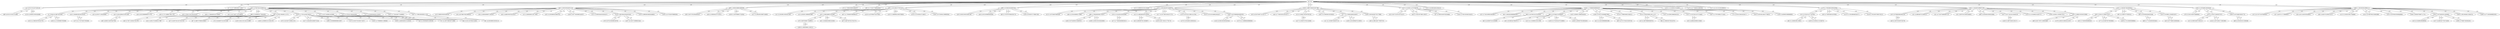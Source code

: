 graph {
n0 [label="n0 (0.0)"];
n1 [label="n1 (2.9441412687301636)"];
n2 [label="n2 (2.9725735187530518)"];
n3 [label="n3 (3.116729497909546)"];
n4 [label="n4 (3.386033058166504)"];
n5 [label="n5 (2.4115573167800903)"];
n6 [label="n6 (2.9578607082366943)"];
n7 [label="n7 (4.162412643432617)"];
n8 [label="n8 (3.4234704971313477)"];
n9 [label="n9 (5.181685447692871)"];
n10 [label="n10 (4.28076696395874)"];
n11 [label="n11 (4.116299748420715)"];
n12 [label="n12 (3.2619831562042236)"];
n13 [label="n13 (4.062911868095398)"];
n14 [label="n14 (3.232431411743164)"];
n15 [label="n15 (4.506554007530212)"];
n16 [label="n16 (2.3646920919418335)"];
n17 [label="n17 (3.2571686506271362)"];
n18 [label="n18 (4.52409029006958)"];
n19 [label="n19 (2.970992684364319)"];
n20 [label="n20 (3.877598524093628)"];
n21 [label="n21 (3.088508725166321)"];
n22 [label="n22 (3.7545169591903687)"];
n23 [label="n23 (4.03537118434906)"];
n24 [label="n24 (3.9272220134735107)"];
n25 [label="n25 (2.8541884422302246)"];
n26 [label="n26 (1.0706783533096313)"];
n27 [label="n27 (4.774628400802612)"];
n28 [label="n28 (3.6232889890670776)"];
n29 [label="n29 (3.630220055580139)"];
n30 [label="n30 (3.7571396827697754)"];
n31 [label="n31 (4.751673460006714)"];
n32 [label="n32 (2.266548991203308)"];
n33 [label="n33 (2.3041216135025024)"];
n34 [label="n34 (2.9395008087158203)"];
n35 [label="n35 (3.73565936088562)"];
n36 [label="n36 (2.7599406242370605)"];
n37 [label="n37 (3.807517170906067)"];
n38 [label="n38 (2.647578239440918)"];
n39 [label="n39 (2.5345157384872437)"];
n40 [label="n40 (3.7957133054733276)"];
n41 [label="n41 (4.144250988960266)"];
n42 [label="n42 (4.100384831428528)"];
n43 [label="n43 (3.7739332914352417)"];
n44 [label="n44 (3.7042287588119507)"];
n45 [label="n45 (3.490679979324341)"];
n46 [label="n46 (3.253545880317688)"];
n47 [label="n47 (3.4597201347351074)"];
n48 [label="n48 (1.303333044052124)"];
n49 [label="n49 (4.256733536720276)"];
n50 [label="n50 (4.734934091567993)"];
n51 [label="n51 (3.9875012636184692)"];
n52 [label="n52 (4.665907621383667)"];
n53 [label="n53 (4.486445069313049)"];
n54 [label="n54 (4.811430335044861)"];
n55 [label="n55 (2.9275087118148804)"];
n56 [label="n56 (4.199364423751831)"];
n57 [label="n57 (3.5905345678329468)"];
n58 [label="n58 (4.396149277687073)"];
n59 [label="n59 (4.053193688392639)"];
n60 [label="n60 (1.5856108665466309)"];
n61 [label="n61 (2.9643828868865967)"];
n62 [label="n62 (4.0722750425338745)"];
n63 [label="n63 (4.893515467643738)"];
n64 [label="n64 (5.052159786224365)"];
n65 [label="n65 (3.21900737285614)"];
n66 [label="n66 (2.7938365936279297)"];
n67 [label="n67 (3.466737985610962)"];
n68 [label="n68 (2.5280903577804565)"];
n69 [label="n69 (4.610131502151489)"];
n70 [label="n70 (3.432407259941101)"];
n71 [label="n71 (4.195726633071899)"];
n72 [label="n72 (2.609560012817383)"];
n73 [label="n73 (2.7596263885498047)"];
n74 [label="n74 (3.844907522201538)"];
n75 [label="n75 (3.897059917449951)"];
n76 [label="n76 (3.152426242828369)"];
n77 [label="n77 (4.181867837905884)"];
n78 [label="n78 (3.3341543674468994)"];
n79 [label="n79 (3.975235939025879)"];
n80 [label="n80 (3.032636284828186)"];
n81 [label="n81 (3.584645390510559)"];
n82 [label="n82 (4.433807015419006)"];
n83 [label="n83 (3.1713547706604004)"];
n84 [label="n84 (5.14588189125061)"];
n85 [label="n85 (1.1611802577972412)"];
n86 [label="n86 (4.526163101196289)"];
n87 [label="n87 (3.1709588766098022)"];
n88 [label="n88 (4.771454930305481)"];
n89 [label="n89 (4.8317567110061646)"];
n90 [label="n90 (2.4225622415542603)"];
n91 [label="n91 (4.030399918556213)"];
n92 [label="n92 (2.4195139408111572)"];
n93 [label="n93 (3.483374238014221)"];
n94 [label="n94 (4.196030378341675)"];
n95 [label="n95 (3.7076767683029175)"];
n96 [label="n96 (2.537084221839905)"];
n97 [label="n97 (4.687587022781372)"];
n98 [label="n98 (2.101901054382324)"];
n99 [label="n99 (3.2928491830825806)"];
n100 [label="n100 (4.501999497413635)"];
n101 [label="n101 (4.503096342086792)"];
n102 [label="n102 (4.984011888504028)"];
n103 [label="n103 (3.6355814933776855)"];
n104 [label="n104 (2.170224189758301)"];
n105 [label="n105 (3.765518546104431)"];
n106 [label="n106 (2.6782732009887695)"];
n107 [label="n107 (3.6171631813049316)"];
n108 [label="n108 (3.239768862724304)"];
n109 [label="n109 (2.9377492666244507)"];
n110 [label="n110 (3.116248846054077)"];
n111 [label="n111 (3.3943910598754883)"];
n112 [label="n112 (3.5603044033050537)"];
n113 [label="n113 (3.505915641784668)"];
n114 [label="n114 (3.649279236793518)"];
n115 [label="n115 (3.468266248703003)"];
n116 [label="n116 (4.595651030540466)"];
n117 [label="n117 (4.5471861362457275)"];
n118 [label="n118 (3.788828492164612)"];
n119 [label="n119 (4.0225512981414795)"];
n120 [label="n120 (3.2135366201400757)"];
n121 [label="n121 (3.027163863182068)"];
n122 [label="n122 (4.121909022331238)"];
n123 [label="n123 (3.668826103210449)"];
n124 [label="n124 (2.9292560815811157)"];
n125 [label="n125 (3.378220796585083)"];
n126 [label="n126 (4.457600474357605)"];
n127 [label="n127 (5.305874705314636)"];
n128 [label="n128 (2.8623645305633545)"];
n129 [label="n129 (3.7623367309570312)"];
n130 [label="n130 (3.641191244125366)"];
n131 [label="n131 (4.420652866363525)"];
n132 [label="n132 (1.6024945974349976)"];
n133 [label="n133 (3.0216104984283447)"];
n134 [label="n134 (4.039228558540344)"];
n135 [label="n135 (2.3909844160079956)"];
n136 [label="n136 (1.9987236261367798)"];
n137 [label="n137 (2.5259511470794678)"];
n138 [label="n138 (3.5752034187316895)"];
n139 [label="n139 (4.931748151779175)"];
n140 [label="n140 (3.495662569999695)"];
n141 [label="n141 (4.601374268531799)"];
n142 [label="n142 (2.6788790225982666)"];
n143 [label="n143 (3.616934061050415)"];
n144 [label="n144 (4.2972493171691895)"];
n145 [label="n145 (3.205572485923767)"];
n146 [label="n146 (1.1738908290863037)"];
n147 [label="n147 (3.6443655490875244)"];
n148 [label="n148 (4.75135600566864)"];
n149 [label="n149 (5.26975405216217)"];
n150 [label="n150 (2.6963635683059692)"];
n151 [label="n151 (2.2537825107574463)"];
n152 [label="n152 (4.156925678253174)"];
n153 [label="n153 (2.6196011304855347)"];
n154 [label="n154 (3.23183810710907)"];
n155 [label="n155 (3.4078818559646606)"];
n156 [label="n156 (2.314360022544861)"];
n157 [label="n157 (4.460545778274536)"];
n158 [label="n158 (4.050307273864746)"];
n159 [label="n159 (4.310004115104675)"];
n160 [label="n160 (3.826511263847351)"];
n161 [label="n161 (2.689522624015808)"];
n162 [label="n162 (3.519958019256592)"];
n163 [label="n163 (4.308091521263123)"];
n164 [label="n164 (3.9734385013580322)"];
n165 [label="n165 (2.6579906940460205)"];
n166 [label="n166 (3.859988808631897)"];
n167 [label="n167 (3.176745891571045)"];
n168 [label="n168 (3.080597996711731)"];
n169 [label="n169 (5.199438691139221)"];
n170 [label="n170 (4.077986001968384)"];
n171 [label="n171 (4.122122526168823)"];
n172 [label="n172 (3.0309306383132935)"];
n173 [label="n173 (4.114868640899658)"];
n174 [label="n174 (3.633755326271057)"];
n175 [label="n175 (4.171074032783508)"];
n176 [label="n176 (1.7932900190353394)"];
n177 [label="n177 (3.1158933639526367)"];
n178 [label="n178 (4.692522883415222)"];
n179 [label="n179 (5.053408145904541)"];
n180 [label="n180 (3.0616456270217896)"];
n181 [label="n181 (1.444405198097229)"];
n182 [label="n182 (1.5260367393493652)"];
n183 [label="n183 (2.187946915626526)"];
n184 [label="n184 (4.390597581863403)"];
n185 [label="n185 (3.276999831199646)"];
n186 [label="n186 (1.1832935810089111)"];
n187 [label="n187 (4.518272399902344)"];
n188 [label="n188 (4.70083749294281)"];
n189 [label="n189 (3.447036623954773)"];
n190 [label="n190 (3.4993046522140503)"];
n191 [label="n191 (3.7758108377456665)"];
n192 [label="n192 (3.2674005031585693)"];
n193 [label="n193 (4.107282876968384)"];
n194 [label="n194 (4.115300893783569)"];
n195 [label="n195 (3.0720564126968384)"];
n196 [label="n196 (2.2651904821395874)"];
n197 [label="n197 (2.7268190383911133)"];
n198 [label="n198 (3.4771382808685303)"];
n199 [label="n199 (4.300225019454956)"];
n0 -- n17 [weight=1.0 label=1.0];
n0 -- n85 [weight=1.0 label=1.0];
n0 -- n2 [weight=1.0 label=1.0];
n0 -- n60 [weight=1.0 label=1.0];
n0 -- n136 [weight=1.0 label=1.0];
n0 -- n123 [weight=1.0 label=1.0];
n0 -- n181 [weight=1.0 label=1.0];
n0 -- n146 [weight=1.0 label=1.0];
n0 -- n143 [weight=1.0 label=1.0];
n0 -- n186 [weight=1.0 label=1.0];
n0 -- n137 [weight=1.0 label=1.0];
n0 -- n0 [weight=1.0 label=1.0];
n0 -- n156 [weight=1.0 label=1.0];
n0 -- n182 [weight=1.0 label=1.0];
n0 -- n132 [weight=1.0 label=1.0];
n0 -- n48 [weight=1.0 label=1.0];
n0 -- n176 [weight=1.0 label=1.0];
n0 -- n170 [weight=1.0 label=1.0];
n0 -- n183 [weight=1.0 label=1.0];
n0 -- n98 [weight=1.0 label=1.0];
n0 -- n26 [weight=1.0 label=1.0];
n0 -- n83 [weight=1.0 label=1.0];
n0 -- n73 [weight=1.0 label=1.0];
n0 -- n171 [weight=1.0 label=1.0];
n0 -- n0 [weight=1.0 label=1.0];
n1 -- n26 [weight=1.0 label=1.0];
n1 -- n152 [weight=1.0 label=1.0];
n1 -- n194 [weight=1.0 label=1.0];
n2 -- n116 [weight=1.0 label=1.0];
n2 -- n0 [weight=1.0 label=1.0];
n2 -- n69 [weight=1.0 label=1.0];
n3 -- n132 [weight=1.0 label=1.0];
n4 -- n48 [weight=1.0 label=1.0];
n5 -- n186 [weight=1.0 label=1.0];
n6 -- n48 [weight=1.0 label=1.0];
n7 -- n156 [weight=1.0 label=1.0];
n8 -- n136 [weight=1.0 label=1.0];
n9 -- n96 [weight=1.0 label=1.0];
n10 -- n124 [weight=1.0 label=1.0];
n11 -- n177 [weight=1.0 label=1.0];
n12 -- n85 [weight=1.0 label=1.0];
n13 -- n85 [weight=1.0 label=1.0];
n14 -- n159 [weight=1.0 label=1.0];
n14 -- n176 [weight=1.0 label=1.0];
n14 -- n84 [weight=1.0 label=1.0];
n15 -- n145 [weight=1.0 label=1.0];
n16 -- n26 [weight=1.0 label=1.0];
n16 -- n175 [weight=1.0 label=1.0];
n17 -- n0 [weight=1.0 label=1.0];
n18 -- n192 [weight=1.0 label=1.0];
n19 -- n49 [weight=1.0 label=1.0];
n19 -- n181 [weight=1.0 label=1.0];
n20 -- n153 [weight=1.0 label=1.0];
n21 -- n181 [weight=1.0 label=1.0];
n22 -- n146 [weight=1.0 label=1.0];
n23 -- n26 [weight=1.0 label=1.0];
n24 -- n137 [weight=1.0 label=1.0];
n25 -- n26 [weight=1.0 label=1.0];
n25 -- n63 [weight=1.0 label=1.0];
n26 -- n23 [weight=1.0 label=1.0];
n26 -- n16 [weight=1.0 label=1.0];
n26 -- n30 [weight=1.0 label=1.0];
n26 -- n28 [weight=1.0 label=1.0];
n26 -- n33 [weight=1.0 label=1.0];
n26 -- n125 [weight=1.0 label=1.0];
n26 -- n36 [weight=1.0 label=1.0];
n26 -- n92 [weight=1.0 label=1.0];
n26 -- n25 [weight=1.0 label=1.0];
n26 -- n1 [weight=1.0 label=1.0];
n26 -- n55 [weight=1.0 label=1.0];
n26 -- n172 [weight=1.0 label=1.0];
n26 -- n191 [weight=1.0 label=1.0];
n26 -- n68 [weight=1.0 label=1.0];
n26 -- n0 [weight=1.0 label=1.0];
n26 -- n104 [weight=1.0 label=1.0];
n26 -- n197 [weight=1.0 label=1.0];
n26 -- n121 [weight=1.0 label=1.0];
n27 -- n76 [weight=1.0 label=1.0];
n28 -- n26 [weight=1.0 label=1.0];
n29 -- n98 [weight=1.0 label=1.0];
n30 -- n26 [weight=1.0 label=1.0];
n31 -- n181 [weight=1.0 label=1.0];
n32 -- n75 [weight=1.0 label=1.0];
n32 -- n85 [weight=1.0 label=1.0];
n32 -- n81 [weight=1.0 label=1.0];
n32 -- n97 [weight=1.0 label=1.0];
n33 -- n26 [weight=1.0 label=1.0];
n34 -- n48 [weight=1.0 label=1.0];
n35 -- n39 [weight=1.0 label=1.0];
n36 -- n26 [weight=1.0 label=1.0];
n37 -- n186 [weight=1.0 label=1.0];
n38 -- n60 [weight=1.0 label=1.0];
n39 -- n148 [weight=1.0 label=1.0];
n39 -- n182 [weight=1.0 label=1.0];
n39 -- n77 [weight=1.0 label=1.0];
n39 -- n35 [weight=1.0 label=1.0];
n40 -- n68 [weight=1.0 label=1.0];
n41 -- n106 [weight=1.0 label=1.0];
n42 -- n121 [weight=1.0 label=1.0];
n43 -- n136 [weight=1.0 label=1.0];
n44 -- n137 [weight=1.0 label=1.0];
n45 -- n48 [weight=1.0 label=1.0];
n46 -- n132 [weight=1.0 label=1.0];
n47 -- n92 [weight=1.0 label=1.0];
n48 -- n112 [weight=1.0 label=1.0];
n48 -- n4 [weight=1.0 label=1.0];
n48 -- n0 [weight=1.0 label=1.0];
n48 -- n193 [weight=1.0 label=1.0];
n48 -- n101 [weight=1.0 label=1.0];
n48 -- n150 [weight=1.0 label=1.0];
n48 -- n45 [weight=1.0 label=1.0];
n48 -- n72 [weight=1.0 label=1.0];
n48 -- n128 [weight=1.0 label=1.0];
n48 -- n6 [weight=1.0 label=1.0];
n48 -- n109 [weight=1.0 label=1.0];
n48 -- n34 [weight=1.0 label=1.0];
n49 -- n19 [weight=1.0 label=1.0];
n50 -- n176 [weight=1.0 label=1.0];
n51 -- n181 [weight=1.0 label=1.0];
n52 -- n115 [weight=1.0 label=1.0];
n53 -- n151 [weight=1.0 label=1.0];
n54 -- n186 [weight=1.0 label=1.0];
n55 -- n26 [weight=1.0 label=1.0];
n56 -- n60 [weight=1.0 label=1.0];
n57 -- n137 [weight=1.0 label=1.0];
n58 -- n180 [weight=1.0 label=1.0];
n59 -- n98 [weight=1.0 label=1.0];
n60 -- n108 [weight=1.0 label=1.0];
n60 -- n38 [weight=1.0 label=1.0];
n60 -- n0 [weight=1.0 label=1.0];
n60 -- n111 [weight=1.0 label=1.0];
n60 -- n56 [weight=1.0 label=1.0];
n61 -- n146 [weight=1.0 label=1.0];
n62 -- n106 [weight=1.0 label=1.0];
n63 -- n25 [weight=1.0 label=1.0];
n64 -- n125 [weight=1.0 label=1.0];
n65 -- n182 [weight=1.0 label=1.0];
n66 -- n199 [weight=1.0 label=1.0];
n66 -- n132 [weight=1.0 label=1.0];
n66 -- n164 [weight=1.0 label=1.0];
n67 -- n92 [weight=1.0 label=1.0];
n68 -- n141 [weight=1.0 label=1.0];
n68 -- n26 [weight=1.0 label=1.0];
n68 -- n40 [weight=1.0 label=1.0];
n69 -- n2 [weight=1.0 label=1.0];
n70 -- n104 [weight=1.0 label=1.0];
n71 -- n121 [weight=1.0 label=1.0];
n72 -- n48 [weight=1.0 label=1.0];
n73 -- n0 [weight=1.0 label=1.0];
n74 -- n92 [weight=1.0 label=1.0];
n75 -- n32 [weight=1.0 label=1.0];
n75 -- n169 [weight=1.0 label=1.0];
n76 -- n132 [weight=1.0 label=1.0];
n76 -- n27 [weight=1.0 label=1.0];
n77 -- n39 [weight=1.0 label=1.0];
n78 -- n183 [weight=1.0 label=1.0];
n79 -- n128 [weight=1.0 label=1.0];
n80 -- n182 [weight=1.0 label=1.0];
n80 -- n88 [weight=1.0 label=1.0];
n81 -- n32 [weight=1.0 label=1.0];
n82 -- n90 [weight=1.0 label=1.0];
n83 -- n0 [weight=1.0 label=1.0];
n84 -- n14 [weight=1.0 label=1.0];
n85 -- n13 [weight=1.0 label=1.0];
n85 -- n87 [weight=1.0 label=1.0];
n85 -- n154 [weight=1.0 label=1.0];
n85 -- n32 [weight=1.0 label=1.0];
n85 -- n0 [weight=1.0 label=1.0];
n85 -- n126 [weight=1.0 label=1.0];
n85 -- n195 [weight=1.0 label=1.0];
n85 -- n12 [weight=1.0 label=1.0];
n85 -- n135 [weight=1.0 label=1.0];
n86 -- n189 [weight=1.0 label=1.0];
n87 -- n85 [weight=1.0 label=1.0];
n88 -- n80 [weight=1.0 label=1.0];
n89 -- n161 [weight=1.0 label=1.0];
n90 -- n146 [weight=1.0 label=1.0];
n90 -- n82 [weight=1.0 label=1.0];
n91 -- n197 [weight=1.0 label=1.0];
n92 -- n67 [weight=1.0 label=1.0];
n92 -- n47 [weight=1.0 label=1.0];
n92 -- n26 [weight=1.0 label=1.0];
n92 -- n74 [weight=1.0 label=1.0];
n92 -- n130 [weight=1.0 label=1.0];
n92 -- n163 [weight=1.0 label=1.0];
n93 -- n186 [weight=1.0 label=1.0];
n94 -- n124 [weight=1.0 label=1.0];
n95 -- n98 [weight=1.0 label=1.0];
n96 -- n184 [weight=1.0 label=1.0];
n96 -- n122 [weight=1.0 label=1.0];
n96 -- n138 [weight=1.0 label=1.0];
n96 -- n146 [weight=1.0 label=1.0];
n96 -- n9 [weight=1.0 label=1.0];
n97 -- n32 [weight=1.0 label=1.0];
n98 -- n158 [weight=1.0 label=1.0];
n98 -- n29 [weight=1.0 label=1.0];
n98 -- n59 [weight=1.0 label=1.0];
n98 -- n95 [weight=1.0 label=1.0];
n98 -- n0 [weight=1.0 label=1.0];
n99 -- n181 [weight=1.0 label=1.0];
n100 -- n177 [weight=1.0 label=1.0];
n101 -- n48 [weight=1.0 label=1.0];
n102 -- n146 [weight=1.0 label=1.0];
n103 -- n156 [weight=1.0 label=1.0];
n104 -- n190 [weight=1.0 label=1.0];
n104 -- n26 [weight=1.0 label=1.0];
n104 -- n166 [weight=1.0 label=1.0];
n104 -- n147 [weight=1.0 label=1.0];
n104 -- n70 [weight=1.0 label=1.0];
n104 -- n174 [weight=1.0 label=1.0];
n104 -- n185 [weight=1.0 label=1.0];
n105 -- n137 [weight=1.0 label=1.0];
n106 -- n62 [weight=1.0 label=1.0];
n106 -- n146 [weight=1.0 label=1.0];
n106 -- n41 [weight=1.0 label=1.0];
n107 -- n181 [weight=1.0 label=1.0];
n107 -- n149 [weight=1.0 label=1.0];
n108 -- n60 [weight=1.0 label=1.0];
n109 -- n48 [weight=1.0 label=1.0];
n110 -- n176 [weight=1.0 label=1.0];
n111 -- n60 [weight=1.0 label=1.0];
n112 -- n48 [weight=1.0 label=1.0];
n113 -- n186 [weight=1.0 label=1.0];
n114 -- n136 [weight=1.0 label=1.0];
n114 -- n127 [weight=1.0 label=1.0];
n115 -- n132 [weight=1.0 label=1.0];
n115 -- n139 [weight=1.0 label=1.0];
n115 -- n52 [weight=1.0 label=1.0];
n116 -- n2 [weight=1.0 label=1.0];
n117 -- n132 [weight=1.0 label=1.0];
n118 -- n146 [weight=1.0 label=1.0];
n119 -- n132 [weight=1.0 label=1.0];
n119 -- n179 [weight=1.0 label=1.0];
n120 -- n181 [weight=1.0 label=1.0];
n121 -- n71 [weight=1.0 label=1.0];
n121 -- n26 [weight=1.0 label=1.0];
n121 -- n42 [weight=1.0 label=1.0];
n122 -- n96 [weight=1.0 label=1.0];
n123 -- n0 [weight=1.0 label=1.0];
n124 -- n10 [weight=1.0 label=1.0];
n124 -- n146 [weight=1.0 label=1.0];
n124 -- n94 [weight=1.0 label=1.0];
n125 -- n26 [weight=1.0 label=1.0];
n125 -- n64 [weight=1.0 label=1.0];
n126 -- n85 [weight=1.0 label=1.0];
n127 -- n114 [weight=1.0 label=1.0];
n128 -- n187 [weight=1.0 label=1.0];
n128 -- n79 [weight=1.0 label=1.0];
n128 -- n48 [weight=1.0 label=1.0];
n129 -- n176 [weight=1.0 label=1.0];
n130 -- n92 [weight=1.0 label=1.0];
n131 -- n146 [weight=1.0 label=1.0];
n132 -- n66 [weight=1.0 label=1.0];
n132 -- n3 [weight=1.0 label=1.0];
n132 -- n76 [weight=1.0 label=1.0];
n132 -- n117 [weight=1.0 label=1.0];
n132 -- n119 [weight=1.0 label=1.0];
n132 -- n115 [weight=1.0 label=1.0];
n132 -- n133 [weight=1.0 label=1.0];
n132 -- n46 [weight=1.0 label=1.0];
n132 -- n165 [weight=1.0 label=1.0];
n132 -- n0 [weight=1.0 label=1.0];
n133 -- n132 [weight=1.0 label=1.0];
n134 -- n165 [weight=1.0 label=1.0];
n135 -- n85 [weight=1.0 label=1.0];
n136 -- n162 [weight=1.0 label=1.0];
n136 -- n8 [weight=1.0 label=1.0];
n136 -- n43 [weight=1.0 label=1.0];
n136 -- n114 [weight=1.0 label=1.0];
n136 -- n177 [weight=1.0 label=1.0];
n136 -- n0 [weight=1.0 label=1.0];
n136 -- n180 [weight=1.0 label=1.0];
n137 -- n44 [weight=1.0 label=1.0];
n137 -- n105 [weight=1.0 label=1.0];
n137 -- n24 [weight=1.0 label=1.0];
n137 -- n57 [weight=1.0 label=1.0];
n137 -- n0 [weight=1.0 label=1.0];
n138 -- n96 [weight=1.0 label=1.0];
n139 -- n115 [weight=1.0 label=1.0];
n140 -- n156 [weight=1.0 label=1.0];
n141 -- n68 [weight=1.0 label=1.0];
n142 -- n186 [weight=1.0 label=1.0];
n143 -- n0 [weight=1.0 label=1.0];
n144 -- n145 [weight=1.0 label=1.0];
n145 -- n183 [weight=1.0 label=1.0];
n145 -- n15 [weight=1.0 label=1.0];
n145 -- n144 [weight=1.0 label=1.0];
n146 -- n22 [weight=1.0 label=1.0];
n146 -- n102 [weight=1.0 label=1.0];
n146 -- n131 [weight=1.0 label=1.0];
n146 -- n124 [weight=1.0 label=1.0];
n146 -- n0 [weight=1.0 label=1.0];
n146 -- n106 [weight=1.0 label=1.0];
n146 -- n96 [weight=1.0 label=1.0];
n146 -- n90 [weight=1.0 label=1.0];
n146 -- n61 [weight=1.0 label=1.0];
n146 -- n151 [weight=1.0 label=1.0];
n146 -- n167 [weight=1.0 label=1.0];
n146 -- n118 [weight=1.0 label=1.0];
n147 -- n104 [weight=1.0 label=1.0];
n148 -- n39 [weight=1.0 label=1.0];
n149 -- n107 [weight=1.0 label=1.0];
n150 -- n48 [weight=1.0 label=1.0];
n151 -- n53 [weight=1.0 label=1.0];
n151 -- n146 [weight=1.0 label=1.0];
n152 -- n1 [weight=1.0 label=1.0];
n153 -- n20 [weight=1.0 label=1.0];
n153 -- n182 [weight=1.0 label=1.0];
n154 -- n85 [weight=1.0 label=1.0];
n155 -- n186 [weight=1.0 label=1.0];
n156 -- n0 [weight=1.0 label=1.0];
n156 -- n7 [weight=1.0 label=1.0];
n156 -- n103 [weight=1.0 label=1.0];
n156 -- n140 [weight=1.0 label=1.0];
n157 -- n192 [weight=1.0 label=1.0];
n158 -- n98 [weight=1.0 label=1.0];
n159 -- n14 [weight=1.0 label=1.0];
n160 -- n181 [weight=1.0 label=1.0];
n161 -- n178 [weight=1.0 label=1.0];
n161 -- n181 [weight=1.0 label=1.0];
n161 -- n89 [weight=1.0 label=1.0];
n162 -- n136 [weight=1.0 label=1.0];
n163 -- n92 [weight=1.0 label=1.0];
n164 -- n66 [weight=1.0 label=1.0];
n165 -- n134 [weight=1.0 label=1.0];
n165 -- n132 [weight=1.0 label=1.0];
n165 -- n173 [weight=1.0 label=1.0];
n166 -- n104 [weight=1.0 label=1.0];
n167 -- n146 [weight=1.0 label=1.0];
n168 -- n186 [weight=1.0 label=1.0];
n169 -- n75 [weight=1.0 label=1.0];
n170 -- n0 [weight=1.0 label=1.0];
n171 -- n0 [weight=1.0 label=1.0];
n172 -- n26 [weight=1.0 label=1.0];
n173 -- n165 [weight=1.0 label=1.0];
n174 -- n104 [weight=1.0 label=1.0];
n175 -- n16 [weight=1.0 label=1.0];
n176 -- n129 [weight=1.0 label=1.0];
n176 -- n14 [weight=1.0 label=1.0];
n176 -- n50 [weight=1.0 label=1.0];
n176 -- n110 [weight=1.0 label=1.0];
n176 -- n0 [weight=1.0 label=1.0];
n177 -- n11 [weight=1.0 label=1.0];
n177 -- n136 [weight=1.0 label=1.0];
n177 -- n100 [weight=1.0 label=1.0];
n178 -- n161 [weight=1.0 label=1.0];
n179 -- n119 [weight=1.0 label=1.0];
n180 -- n58 [weight=1.0 label=1.0];
n180 -- n136 [weight=1.0 label=1.0];
n181 -- n160 [weight=1.0 label=1.0];
n181 -- n19 [weight=1.0 label=1.0];
n181 -- n21 [weight=1.0 label=1.0];
n181 -- n120 [weight=1.0 label=1.0];
n181 -- n51 [weight=1.0 label=1.0];
n181 -- n161 [weight=1.0 label=1.0];
n181 -- n0 [weight=1.0 label=1.0];
n181 -- n31 [weight=1.0 label=1.0];
n181 -- n107 [weight=1.0 label=1.0];
n181 -- n99 [weight=1.0 label=1.0];
n182 -- n80 [weight=1.0 label=1.0];
n182 -- n65 [weight=1.0 label=1.0];
n182 -- n0 [weight=1.0 label=1.0];
n182 -- n153 [weight=1.0 label=1.0];
n182 -- n39 [weight=1.0 label=1.0];
n183 -- n189 [weight=1.0 label=1.0];
n183 -- n0 [weight=1.0 label=1.0];
n183 -- n145 [weight=1.0 label=1.0];
n183 -- n78 [weight=1.0 label=1.0];
n184 -- n96 [weight=1.0 label=1.0];
n185 -- n104 [weight=1.0 label=1.0];
n186 -- n5 [weight=1.0 label=1.0];
n186 -- n37 [weight=1.0 label=1.0];
n186 -- n93 [weight=1.0 label=1.0];
n186 -- n168 [weight=1.0 label=1.0];
n186 -- n196 [weight=1.0 label=1.0];
n186 -- n113 [weight=1.0 label=1.0];
n186 -- n142 [weight=1.0 label=1.0];
n186 -- n0 [weight=1.0 label=1.0];
n186 -- n198 [weight=1.0 label=1.0];
n186 -- n155 [weight=1.0 label=1.0];
n186 -- n192 [weight=1.0 label=1.0];
n186 -- n54 [weight=1.0 label=1.0];
n187 -- n128 [weight=1.0 label=1.0];
n188 -- n192 [weight=1.0 label=1.0];
n189 -- n183 [weight=1.0 label=1.0];
n189 -- n86 [weight=1.0 label=1.0];
n190 -- n104 [weight=1.0 label=1.0];
n191 -- n26 [weight=1.0 label=1.0];
n192 -- n157 [weight=1.0 label=1.0];
n192 -- n186 [weight=1.0 label=1.0];
n192 -- n18 [weight=1.0 label=1.0];
n192 -- n188 [weight=1.0 label=1.0];
n193 -- n48 [weight=1.0 label=1.0];
n194 -- n1 [weight=1.0 label=1.0];
n195 -- n85 [weight=1.0 label=1.0];
n196 -- n186 [weight=1.0 label=1.0];
n197 -- n91 [weight=1.0 label=1.0];
n197 -- n26 [weight=1.0 label=1.0];
n198 -- n186 [weight=1.0 label=1.0];
n199 -- n66 [weight=1.0 label=1.0];
}
